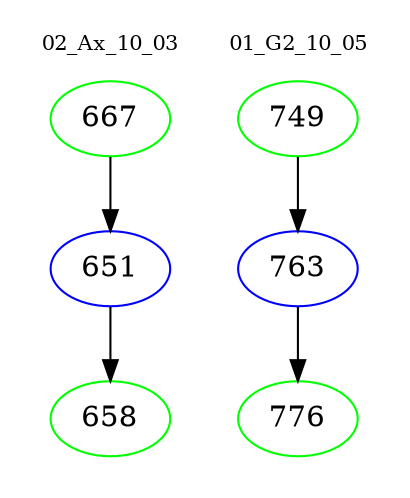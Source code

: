 digraph{
subgraph cluster_0 {
color = white
label = "02_Ax_10_03";
fontsize=10;
T0_667 [label="667", color="green"]
T0_667 -> T0_651 [color="black"]
T0_651 [label="651", color="blue"]
T0_651 -> T0_658 [color="black"]
T0_658 [label="658", color="green"]
}
subgraph cluster_1 {
color = white
label = "01_G2_10_05";
fontsize=10;
T1_749 [label="749", color="green"]
T1_749 -> T1_763 [color="black"]
T1_763 [label="763", color="blue"]
T1_763 -> T1_776 [color="black"]
T1_776 [label="776", color="green"]
}
}
